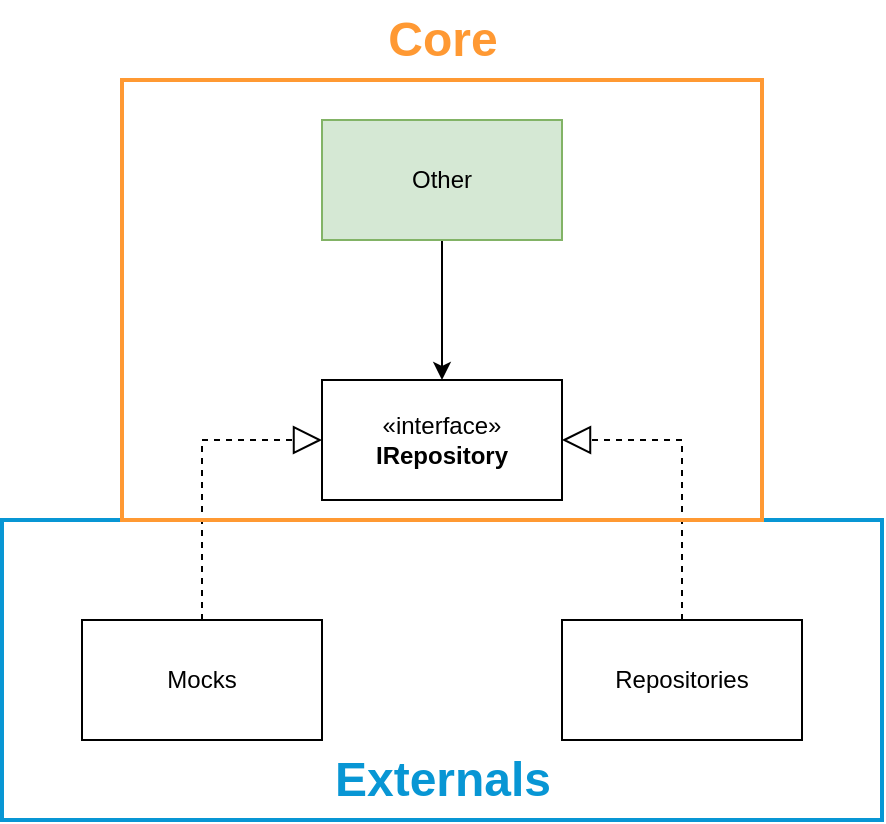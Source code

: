 <mxfile version="21.3.8" type="device">
  <diagram id="1c_dBoiHx9k35L1KwPgy" name="Page-1">
    <mxGraphModel dx="1195" dy="637" grid="1" gridSize="10" guides="1" tooltips="1" connect="1" arrows="1" fold="1" page="1" pageScale="1" pageWidth="827" pageHeight="1169" math="0" shadow="0">
      <root>
        <mxCell id="0" />
        <mxCell id="1" parent="0" />
        <mxCell id="-Wfafacec-CcXykp39Gz-3" style="edgeStyle=orthogonalEdgeStyle;rounded=0;orthogonalLoop=1;jettySize=auto;html=1;" edge="1" parent="1" source="EUTEiHrgOIOFcqVKMw8A-1" target="-Wfafacec-CcXykp39Gz-1">
          <mxGeometry relative="1" as="geometry" />
        </mxCell>
        <mxCell id="EUTEiHrgOIOFcqVKMw8A-1" value="Other" style="rounded=0;whiteSpace=wrap;html=1;fillColor=#d5e8d4;strokeColor=#82b366;" parent="1" vertex="1">
          <mxGeometry x="370" y="320" width="120" height="60" as="geometry" />
        </mxCell>
        <mxCell id="EUTEiHrgOIOFcqVKMw8A-3" value="Repositories" style="rounded=0;whiteSpace=wrap;html=1;" parent="1" vertex="1">
          <mxGeometry x="490" y="570" width="120" height="60" as="geometry" />
        </mxCell>
        <mxCell id="-Wfafacec-CcXykp39Gz-1" value="«interface»&lt;br&gt;&lt;b&gt;IRepository&lt;/b&gt;" style="html=1;whiteSpace=wrap;" vertex="1" parent="1">
          <mxGeometry x="370" y="450" width="120" height="60" as="geometry" />
        </mxCell>
        <mxCell id="-Wfafacec-CcXykp39Gz-2" value="" style="endArrow=block;dashed=1;endFill=0;endSize=12;html=1;rounded=0;exitX=0.5;exitY=0;exitDx=0;exitDy=0;entryX=1;entryY=0.5;entryDx=0;entryDy=0;" edge="1" parent="1" source="EUTEiHrgOIOFcqVKMw8A-3" target="-Wfafacec-CcXykp39Gz-1">
          <mxGeometry width="160" relative="1" as="geometry">
            <mxPoint x="400" y="490" as="sourcePoint" />
            <mxPoint x="560" y="490" as="targetPoint" />
            <Array as="points">
              <mxPoint x="550" y="480" />
            </Array>
          </mxGeometry>
        </mxCell>
        <mxCell id="-Wfafacec-CcXykp39Gz-4" value="Mocks" style="rounded=0;whiteSpace=wrap;html=1;" vertex="1" parent="1">
          <mxGeometry x="250" y="570" width="120" height="60" as="geometry" />
        </mxCell>
        <mxCell id="-Wfafacec-CcXykp39Gz-5" value="" style="endArrow=block;dashed=1;endFill=0;endSize=12;html=1;rounded=0;exitX=0.5;exitY=0;exitDx=0;exitDy=0;entryX=0;entryY=0.5;entryDx=0;entryDy=0;" edge="1" parent="1" source="-Wfafacec-CcXykp39Gz-4" target="-Wfafacec-CcXykp39Gz-1">
          <mxGeometry width="160" relative="1" as="geometry">
            <mxPoint x="600" y="580" as="sourcePoint" />
            <mxPoint x="500" y="490" as="targetPoint" />
            <Array as="points">
              <mxPoint x="310" y="480" />
            </Array>
          </mxGeometry>
        </mxCell>
        <mxCell id="-Wfafacec-CcXykp39Gz-8" value="" style="rounded=0;whiteSpace=wrap;html=1;fillColor=none;strokeColor=#0896d4;strokeWidth=2;fontColor=#000000;labelBackgroundColor=default;" vertex="1" parent="1">
          <mxGeometry x="210" y="520" width="440" height="150" as="geometry" />
        </mxCell>
        <mxCell id="-Wfafacec-CcXykp39Gz-7" value="Core" style="text;strokeColor=none;fillColor=none;html=1;fontSize=24;fontStyle=1;verticalAlign=middle;align=center;fontColor=#ff9933;labelBorderColor=none;labelBackgroundColor=default;" vertex="1" parent="1">
          <mxGeometry x="380" y="260" width="100" height="40" as="geometry" />
        </mxCell>
        <mxCell id="-Wfafacec-CcXykp39Gz-6" value="" style="rounded=0;whiteSpace=wrap;html=1;fillColor=none;strokeColor=#FF9933;strokeWidth=2;" vertex="1" parent="1">
          <mxGeometry x="270" y="300" width="320" height="220" as="geometry" />
        </mxCell>
        <mxCell id="-Wfafacec-CcXykp39Gz-9" value="Externals" style="text;strokeColor=none;fillColor=none;html=1;fontSize=24;fontStyle=1;verticalAlign=middle;align=center;fontColor=#0896d4;labelBorderColor=none;" vertex="1" parent="1">
          <mxGeometry x="370" y="630" width="120" height="40" as="geometry" />
        </mxCell>
      </root>
    </mxGraphModel>
  </diagram>
</mxfile>
